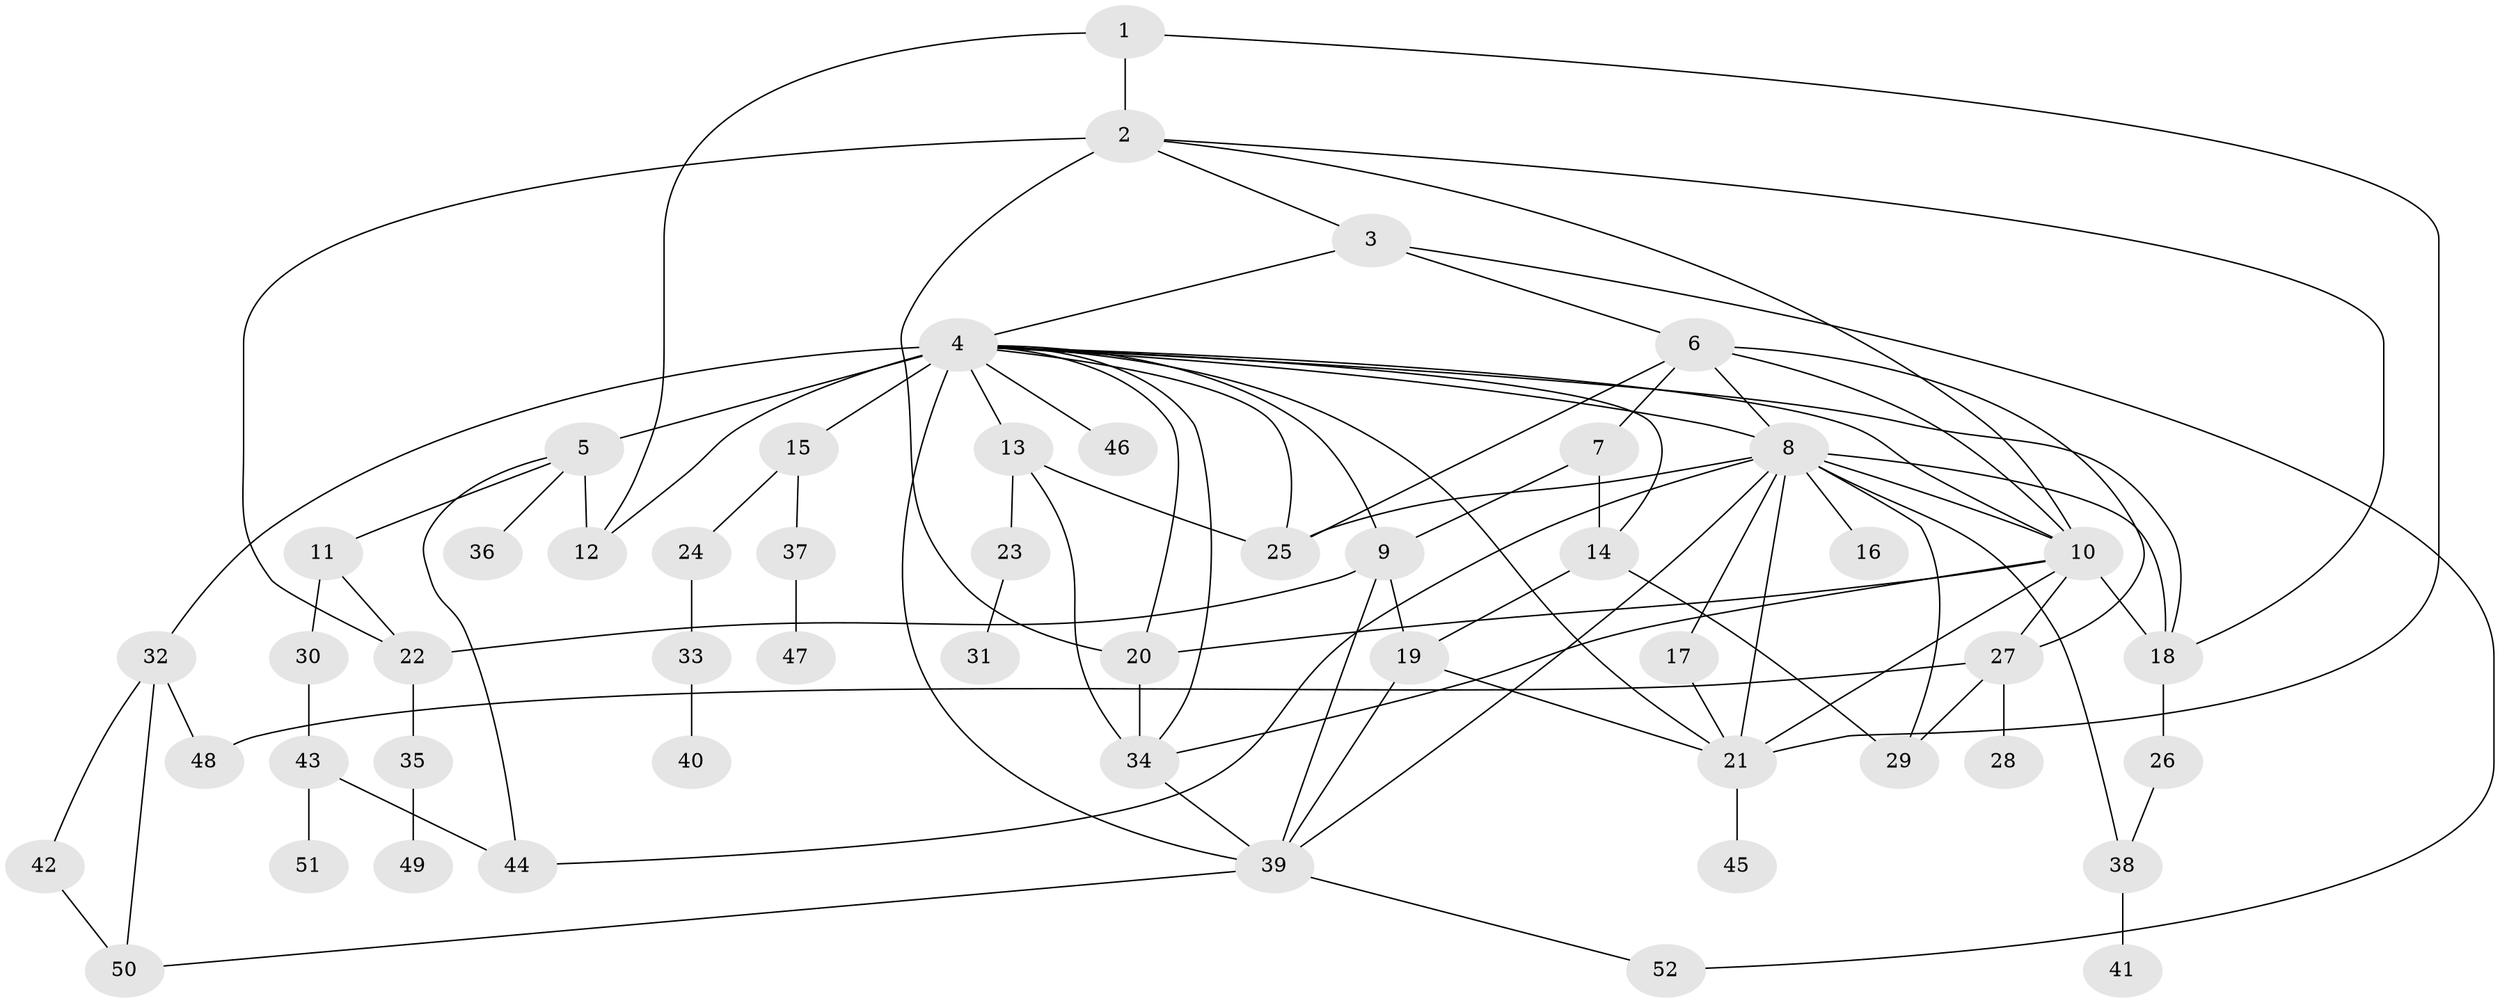 // original degree distribution, {4: 0.06796116504854369, 7: 0.02912621359223301, 5: 0.04854368932038835, 32: 0.009708737864077669, 1: 0.4077669902912621, 14: 0.009708737864077669, 3: 0.13592233009708737, 16: 0.009708737864077669, 2: 0.23300970873786409, 6: 0.038834951456310676, 8: 0.009708737864077669}
// Generated by graph-tools (version 1.1) at 2025/35/03/09/25 02:35:23]
// undirected, 52 vertices, 92 edges
graph export_dot {
graph [start="1"]
  node [color=gray90,style=filled];
  1;
  2;
  3;
  4;
  5;
  6;
  7;
  8;
  9;
  10;
  11;
  12;
  13;
  14;
  15;
  16;
  17;
  18;
  19;
  20;
  21;
  22;
  23;
  24;
  25;
  26;
  27;
  28;
  29;
  30;
  31;
  32;
  33;
  34;
  35;
  36;
  37;
  38;
  39;
  40;
  41;
  42;
  43;
  44;
  45;
  46;
  47;
  48;
  49;
  50;
  51;
  52;
  1 -- 2 [weight=1.0];
  1 -- 12 [weight=1.0];
  1 -- 21 [weight=1.0];
  2 -- 3 [weight=1.0];
  2 -- 10 [weight=1.0];
  2 -- 18 [weight=1.0];
  2 -- 20 [weight=2.0];
  2 -- 22 [weight=1.0];
  3 -- 4 [weight=1.0];
  3 -- 6 [weight=1.0];
  3 -- 52 [weight=1.0];
  4 -- 5 [weight=10.0];
  4 -- 8 [weight=1.0];
  4 -- 9 [weight=1.0];
  4 -- 10 [weight=1.0];
  4 -- 12 [weight=1.0];
  4 -- 13 [weight=1.0];
  4 -- 14 [weight=1.0];
  4 -- 15 [weight=1.0];
  4 -- 18 [weight=2.0];
  4 -- 20 [weight=1.0];
  4 -- 21 [weight=1.0];
  4 -- 25 [weight=1.0];
  4 -- 32 [weight=1.0];
  4 -- 34 [weight=1.0];
  4 -- 39 [weight=1.0];
  4 -- 46 [weight=1.0];
  5 -- 11 [weight=1.0];
  5 -- 12 [weight=1.0];
  5 -- 36 [weight=1.0];
  5 -- 44 [weight=1.0];
  6 -- 7 [weight=1.0];
  6 -- 8 [weight=1.0];
  6 -- 10 [weight=1.0];
  6 -- 25 [weight=1.0];
  6 -- 27 [weight=1.0];
  7 -- 9 [weight=2.0];
  7 -- 14 [weight=1.0];
  8 -- 10 [weight=1.0];
  8 -- 16 [weight=1.0];
  8 -- 17 [weight=1.0];
  8 -- 18 [weight=2.0];
  8 -- 21 [weight=1.0];
  8 -- 25 [weight=1.0];
  8 -- 29 [weight=1.0];
  8 -- 38 [weight=1.0];
  8 -- 39 [weight=1.0];
  8 -- 44 [weight=1.0];
  9 -- 19 [weight=1.0];
  9 -- 22 [weight=1.0];
  9 -- 39 [weight=1.0];
  10 -- 18 [weight=6.0];
  10 -- 20 [weight=1.0];
  10 -- 21 [weight=1.0];
  10 -- 27 [weight=1.0];
  10 -- 34 [weight=1.0];
  11 -- 22 [weight=1.0];
  11 -- 30 [weight=1.0];
  13 -- 23 [weight=1.0];
  13 -- 25 [weight=1.0];
  13 -- 34 [weight=1.0];
  14 -- 19 [weight=1.0];
  14 -- 29 [weight=1.0];
  15 -- 24 [weight=1.0];
  15 -- 37 [weight=1.0];
  17 -- 21 [weight=1.0];
  18 -- 26 [weight=1.0];
  19 -- 21 [weight=1.0];
  19 -- 39 [weight=1.0];
  20 -- 34 [weight=2.0];
  21 -- 45 [weight=2.0];
  22 -- 35 [weight=1.0];
  23 -- 31 [weight=1.0];
  24 -- 33 [weight=1.0];
  26 -- 38 [weight=1.0];
  27 -- 28 [weight=1.0];
  27 -- 29 [weight=1.0];
  27 -- 48 [weight=1.0];
  30 -- 43 [weight=1.0];
  32 -- 42 [weight=1.0];
  32 -- 48 [weight=1.0];
  32 -- 50 [weight=1.0];
  33 -- 40 [weight=1.0];
  34 -- 39 [weight=1.0];
  35 -- 49 [weight=1.0];
  37 -- 47 [weight=1.0];
  38 -- 41 [weight=1.0];
  39 -- 50 [weight=1.0];
  39 -- 52 [weight=1.0];
  42 -- 50 [weight=1.0];
  43 -- 44 [weight=1.0];
  43 -- 51 [weight=1.0];
}
